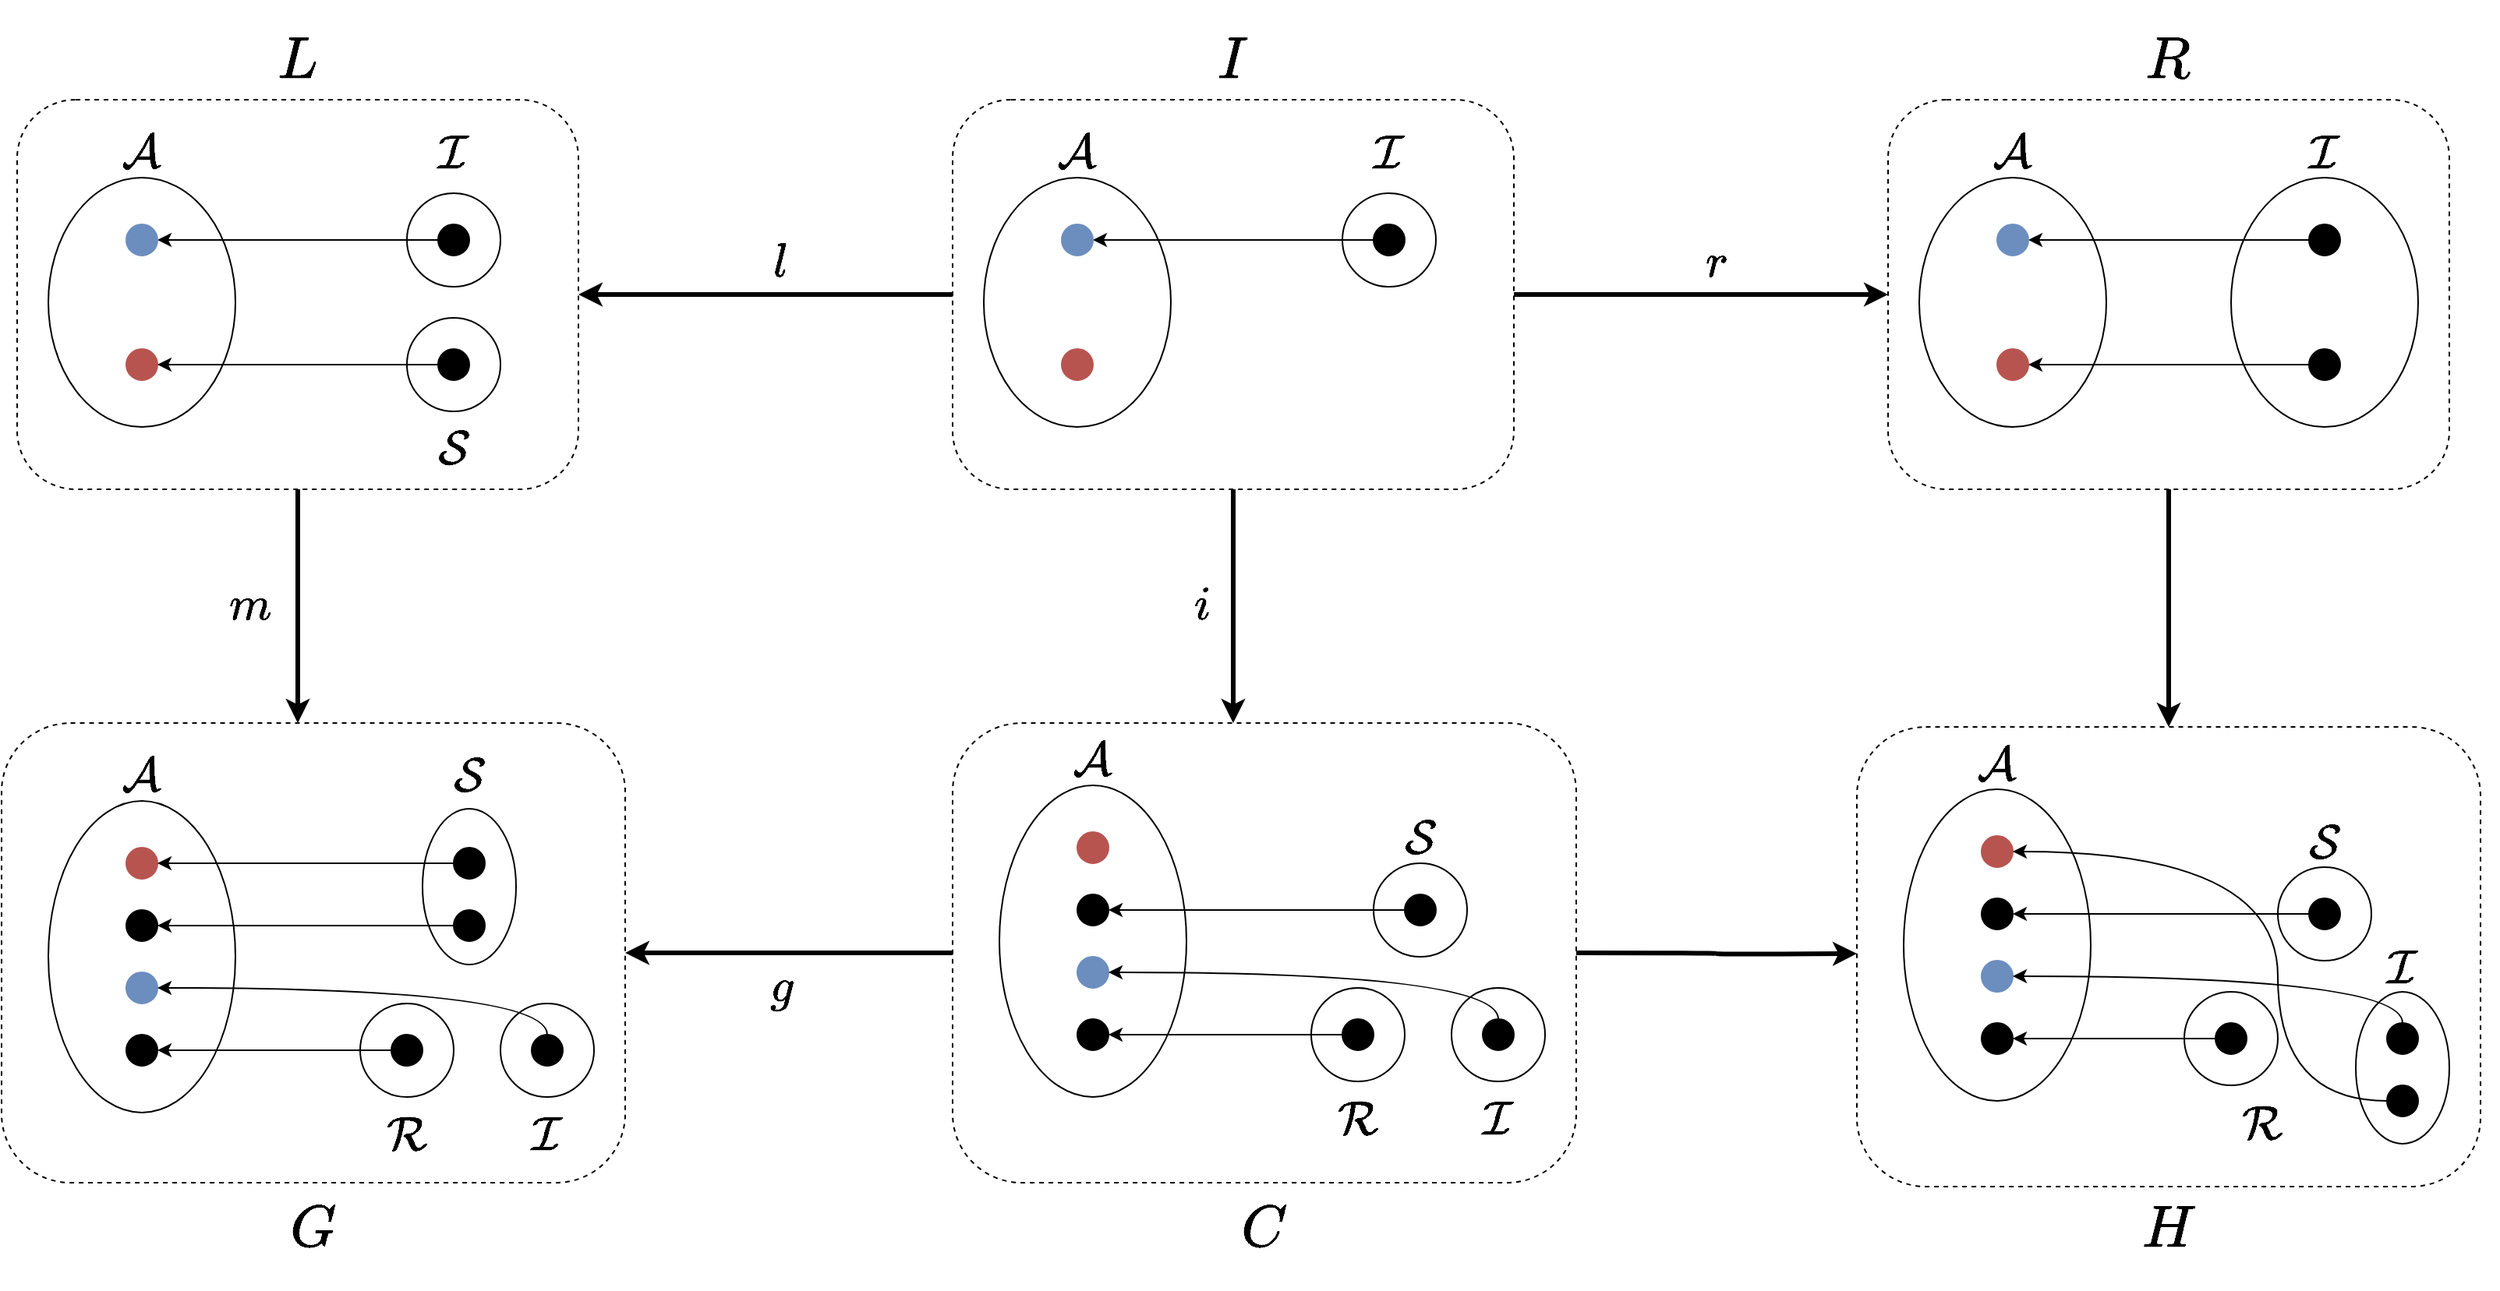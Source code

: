<mxfile version="18.0.6" type="device" pages="2"><diagram id="x8P32uRQcqvhZ9MGkItZ" name="SIR-infect"><mxGraphModel dx="1827" dy="1309" grid="1" gridSize="10" guides="1" tooltips="1" connect="1" arrows="1" fold="1" page="1" pageScale="1" pageWidth="1920" pageHeight="1200" math="1" shadow="0"><root><mxCell id="0"/><mxCell id="1" parent="0"/><mxCell id="6vvTYEn0hM-K25vWmD3--106" value="" style="rounded=1;whiteSpace=wrap;html=1;fontSize=26;fillColor=none;dashed=1;" parent="1" vertex="1"><mxGeometry x="1260" y="552.5" width="400" height="295" as="geometry"/></mxCell><mxCell id="6vvTYEn0hM-K25vWmD3--64" value="" style="rounded=1;whiteSpace=wrap;html=1;fontSize=26;fillColor=none;dashed=1;" parent="1" vertex="1"><mxGeometry x="70" y="550" width="400" height="295" as="geometry"/></mxCell><mxCell id="6vvTYEn0hM-K25vWmD3--100" style="edgeStyle=orthogonalEdgeStyle;rounded=0;orthogonalLoop=1;jettySize=auto;html=1;entryX=1;entryY=0.5;entryDx=0;entryDy=0;fontSize=26;strokeWidth=3;" parent="1" source="6vvTYEn0hM-K25vWmD3--78" target="6vvTYEn0hM-K25vWmD3--64" edge="1"><mxGeometry relative="1" as="geometry"/></mxCell><mxCell id="6vvTYEn0hM-K25vWmD3--128" style="edgeStyle=orthogonalEdgeStyle;curved=1;orthogonalLoop=1;jettySize=auto;html=1;fontSize=26;strokeWidth=3;" parent="1" source="6vvTYEn0hM-K25vWmD3--78" edge="1"><mxGeometry relative="1" as="geometry"><mxPoint x="1260" y="698" as="targetPoint"/></mxGeometry></mxCell><mxCell id="6vvTYEn0hM-K25vWmD3--78" value="" style="rounded=1;whiteSpace=wrap;html=1;fontSize=26;fillColor=none;dashed=1;" parent="1" vertex="1"><mxGeometry x="680" y="550" width="400" height="295" as="geometry"/></mxCell><mxCell id="6vvTYEn0hM-K25vWmD3--127" style="edgeStyle=orthogonalEdgeStyle;curved=1;orthogonalLoop=1;jettySize=auto;html=1;entryX=0.5;entryY=0;entryDx=0;entryDy=0;fontSize=26;strokeWidth=3;" parent="1" source="6vvTYEn0hM-K25vWmD3--48" target="6vvTYEn0hM-K25vWmD3--106" edge="1"><mxGeometry relative="1" as="geometry"/></mxCell><mxCell id="6vvTYEn0hM-K25vWmD3--48" value="" style="rounded=1;whiteSpace=wrap;html=1;fontSize=26;fillColor=none;dashed=1;" parent="1" vertex="1"><mxGeometry x="1280" y="150" width="360" height="250" as="geometry"/></mxCell><mxCell id="6vvTYEn0hM-K25vWmD3--102" style="edgeStyle=orthogonalEdgeStyle;rounded=0;orthogonalLoop=1;jettySize=auto;html=1;entryX=0.45;entryY=0;entryDx=0;entryDy=0;entryPerimeter=0;fontSize=26;strokeWidth=3;" parent="1" source="6vvTYEn0hM-K25vWmD3--35" target="6vvTYEn0hM-K25vWmD3--78" edge="1"><mxGeometry relative="1" as="geometry"/></mxCell><mxCell id="6vvTYEn0hM-K25vWmD3--104" style="edgeStyle=orthogonalEdgeStyle;rounded=0;orthogonalLoop=1;jettySize=auto;html=1;fontSize=26;strokeWidth=3;" parent="1" source="6vvTYEn0hM-K25vWmD3--35" target="6vvTYEn0hM-K25vWmD3--48" edge="1"><mxGeometry relative="1" as="geometry"/></mxCell><mxCell id="6vvTYEn0hM-K25vWmD3--35" value="" style="rounded=1;whiteSpace=wrap;html=1;fontSize=26;fillColor=none;dashed=1;" parent="1" vertex="1"><mxGeometry x="680" y="150" width="360" height="250" as="geometry"/></mxCell><mxCell id="6vvTYEn0hM-K25vWmD3--98" style="edgeStyle=orthogonalEdgeStyle;rounded=0;orthogonalLoop=1;jettySize=auto;html=1;entryX=0.475;entryY=0;entryDx=0;entryDy=0;entryPerimeter=0;fontSize=26;strokeWidth=3;" parent="1" source="6vvTYEn0hM-K25vWmD3--22" target="6vvTYEn0hM-K25vWmD3--64" edge="1"><mxGeometry relative="1" as="geometry"/></mxCell><mxCell id="6vvTYEn0hM-K25vWmD3--22" value="" style="rounded=1;whiteSpace=wrap;html=1;fontSize=26;fillColor=none;dashed=1;" parent="1" vertex="1"><mxGeometry x="80" y="150" width="360" height="250" as="geometry"/></mxCell><mxCell id="6vvTYEn0hM-K25vWmD3--60" value="" style="ellipse;whiteSpace=wrap;html=1;fontSize=26;fillColor=none;" parent="1" vertex="1"><mxGeometry x="340" y="605" width="60" height="100" as="geometry"/></mxCell><mxCell id="6vvTYEn0hM-K25vWmD3--56" value="" style="ellipse;whiteSpace=wrap;html=1;fontSize=26;fillColor=none;" parent="1" vertex="1"><mxGeometry x="300" y="730" width="60" height="60" as="geometry"/></mxCell><mxCell id="6vvTYEn0hM-K25vWmD3--3" value="" style="ellipse;whiteSpace=wrap;html=1;fontSize=26;fillColor=none;" parent="1" vertex="1"><mxGeometry x="100" y="200" width="120" height="160" as="geometry"/></mxCell><mxCell id="6vvTYEn0hM-K25vWmD3--19" style="edgeStyle=orthogonalEdgeStyle;orthogonalLoop=1;jettySize=auto;html=1;entryX=1;entryY=0.5;entryDx=0;entryDy=0;fontSize=26;rounded=0;" parent="1" source="6vvTYEn0hM-K25vWmD3--5" target="6vvTYEn0hM-K25vWmD3--15" edge="1"><mxGeometry relative="1" as="geometry"/></mxCell><mxCell id="6vvTYEn0hM-K25vWmD3--5" value="" style="ellipse;whiteSpace=wrap;html=1;aspect=fixed;fontSize=26;fillColor=#000000;" parent="1" vertex="1"><mxGeometry x="350" y="230" width="20" height="20" as="geometry"/></mxCell><mxCell id="6vvTYEn0hM-K25vWmD3--6" value="" style="ellipse;whiteSpace=wrap;html=1;aspect=fixed;fontSize=26;fillColor=#B85450;strokeColor=#b85450;" parent="1" vertex="1"><mxGeometry x="150" y="310" width="20" height="20" as="geometry"/></mxCell><mxCell id="6vvTYEn0hM-K25vWmD3--10" value="" style="ellipse;whiteSpace=wrap;html=1;fontSize=26;fillColor=none;" parent="1" vertex="1"><mxGeometry x="330" y="210" width="60" height="60" as="geometry"/></mxCell><mxCell id="6vvTYEn0hM-K25vWmD3--9" value="\( \mathcal{A} \)" style="text;html=1;strokeColor=none;fillColor=none;align=center;verticalAlign=middle;whiteSpace=wrap;rounded=0;fontSize=26;" parent="1" vertex="1"><mxGeometry x="130" y="170" width="60" height="30" as="geometry"/></mxCell><mxCell id="6vvTYEn0hM-K25vWmD3--21" style="edgeStyle=orthogonalEdgeStyle;orthogonalLoop=1;jettySize=auto;html=1;entryX=1;entryY=0.5;entryDx=0;entryDy=0;fontSize=26;rounded=0;" parent="1" source="6vvTYEn0hM-K25vWmD3--13" target="6vvTYEn0hM-K25vWmD3--6" edge="1"><mxGeometry relative="1" as="geometry"/></mxCell><mxCell id="6vvTYEn0hM-K25vWmD3--13" value="" style="ellipse;whiteSpace=wrap;html=1;aspect=fixed;fontSize=26;fillColor=#000000;" parent="1" vertex="1"><mxGeometry x="350" y="310" width="20" height="20" as="geometry"/></mxCell><mxCell id="6vvTYEn0hM-K25vWmD3--14" value="" style="ellipse;whiteSpace=wrap;html=1;fontSize=26;fillColor=none;" parent="1" vertex="1"><mxGeometry x="330" y="290" width="60" height="60" as="geometry"/></mxCell><mxCell id="6vvTYEn0hM-K25vWmD3--15" value="" style="ellipse;whiteSpace=wrap;html=1;aspect=fixed;fontSize=26;fillColor=#6C8EBF;strokeColor=#6c8ebf;" parent="1" vertex="1"><mxGeometry x="150" y="230" width="20" height="20" as="geometry"/></mxCell><mxCell id="6vvTYEn0hM-K25vWmD3--16" value="\( \mathcal{S} \)" style="text;html=1;strokeColor=none;fillColor=none;align=center;verticalAlign=middle;whiteSpace=wrap;rounded=0;fontSize=26;" parent="1" vertex="1"><mxGeometry x="330" y="360" width="60" height="30" as="geometry"/></mxCell><mxCell id="6vvTYEn0hM-K25vWmD3--17" value="\( \mathcal{I} \)" style="text;html=1;strokeColor=none;fillColor=none;align=center;verticalAlign=middle;whiteSpace=wrap;rounded=0;fontSize=26;" parent="1" vertex="1"><mxGeometry x="330" y="170" width="60" height="30" as="geometry"/></mxCell><mxCell id="6vvTYEn0hM-K25vWmD3--23" value="" style="ellipse;whiteSpace=wrap;html=1;fontSize=26;fillColor=none;" parent="1" vertex="1"><mxGeometry x="700" y="200" width="120" height="160" as="geometry"/></mxCell><mxCell id="6vvTYEn0hM-K25vWmD3--24" style="edgeStyle=orthogonalEdgeStyle;orthogonalLoop=1;jettySize=auto;html=1;entryX=1;entryY=0.5;entryDx=0;entryDy=0;fontSize=26;rounded=0;" parent="1" source="6vvTYEn0hM-K25vWmD3--25" target="6vvTYEn0hM-K25vWmD3--32" edge="1"><mxGeometry relative="1" as="geometry"/></mxCell><mxCell id="6vvTYEn0hM-K25vWmD3--25" value="" style="ellipse;whiteSpace=wrap;html=1;aspect=fixed;fontSize=26;fillColor=#000000;" parent="1" vertex="1"><mxGeometry x="950" y="230" width="20" height="20" as="geometry"/></mxCell><mxCell id="6vvTYEn0hM-K25vWmD3--26" value="" style="ellipse;whiteSpace=wrap;html=1;aspect=fixed;fontSize=26;fillColor=#B85450;strokeColor=#b85450;" parent="1" vertex="1"><mxGeometry x="750" y="310" width="20" height="20" as="geometry"/></mxCell><mxCell id="6vvTYEn0hM-K25vWmD3--27" value="" style="ellipse;whiteSpace=wrap;html=1;fontSize=26;fillColor=none;" parent="1" vertex="1"><mxGeometry x="930" y="210" width="60" height="60" as="geometry"/></mxCell><mxCell id="6vvTYEn0hM-K25vWmD3--28" value="\( \mathcal{A} \)" style="text;html=1;strokeColor=none;fillColor=none;align=center;verticalAlign=middle;whiteSpace=wrap;rounded=0;fontSize=26;" parent="1" vertex="1"><mxGeometry x="730" y="170" width="60" height="30" as="geometry"/></mxCell><mxCell id="6vvTYEn0hM-K25vWmD3--32" value="" style="ellipse;whiteSpace=wrap;html=1;aspect=fixed;fontSize=26;fillColor=#6C8EBF;strokeColor=#6c8ebf;" parent="1" vertex="1"><mxGeometry x="750" y="230" width="20" height="20" as="geometry"/></mxCell><mxCell id="6vvTYEn0hM-K25vWmD3--34" value="\( \mathcal{I} \)" style="text;html=1;strokeColor=none;fillColor=none;align=center;verticalAlign=middle;whiteSpace=wrap;rounded=0;fontSize=26;" parent="1" vertex="1"><mxGeometry x="930" y="170" width="60" height="30" as="geometry"/></mxCell><mxCell id="6vvTYEn0hM-K25vWmD3--36" value="" style="ellipse;whiteSpace=wrap;html=1;fontSize=26;fillColor=none;" parent="1" vertex="1"><mxGeometry x="1300" y="200" width="120" height="160" as="geometry"/></mxCell><mxCell id="6vvTYEn0hM-K25vWmD3--37" style="edgeStyle=orthogonalEdgeStyle;orthogonalLoop=1;jettySize=auto;html=1;entryX=1;entryY=0.5;entryDx=0;entryDy=0;fontSize=26;rounded=0;" parent="1" source="6vvTYEn0hM-K25vWmD3--38" target="6vvTYEn0hM-K25vWmD3--45" edge="1"><mxGeometry relative="1" as="geometry"/></mxCell><mxCell id="6vvTYEn0hM-K25vWmD3--38" value="" style="ellipse;whiteSpace=wrap;html=1;aspect=fixed;fontSize=26;fillColor=#000000;" parent="1" vertex="1"><mxGeometry x="1550" y="230" width="20" height="20" as="geometry"/></mxCell><mxCell id="6vvTYEn0hM-K25vWmD3--39" value="" style="ellipse;whiteSpace=wrap;html=1;aspect=fixed;fontSize=26;fillColor=#B85450;strokeColor=#b85450;" parent="1" vertex="1"><mxGeometry x="1350" y="310" width="20" height="20" as="geometry"/></mxCell><mxCell id="6vvTYEn0hM-K25vWmD3--41" value="\( \mathcal{A} \)" style="text;html=1;strokeColor=none;fillColor=none;align=center;verticalAlign=middle;whiteSpace=wrap;rounded=0;fontSize=26;" parent="1" vertex="1"><mxGeometry x="1330" y="170" width="60" height="30" as="geometry"/></mxCell><mxCell id="6vvTYEn0hM-K25vWmD3--42" style="edgeStyle=orthogonalEdgeStyle;orthogonalLoop=1;jettySize=auto;html=1;entryX=1;entryY=0.5;entryDx=0;entryDy=0;fontSize=26;rounded=0;" parent="1" source="6vvTYEn0hM-K25vWmD3--43" target="6vvTYEn0hM-K25vWmD3--39" edge="1"><mxGeometry relative="1" as="geometry"/></mxCell><mxCell id="6vvTYEn0hM-K25vWmD3--43" value="" style="ellipse;whiteSpace=wrap;html=1;aspect=fixed;fontSize=26;fillColor=#000000;" parent="1" vertex="1"><mxGeometry x="1550" y="310" width="20" height="20" as="geometry"/></mxCell><mxCell id="6vvTYEn0hM-K25vWmD3--45" value="" style="ellipse;whiteSpace=wrap;html=1;aspect=fixed;fontSize=26;fillColor=#6C8EBF;strokeColor=#6c8ebf;" parent="1" vertex="1"><mxGeometry x="1350" y="230" width="20" height="20" as="geometry"/></mxCell><mxCell id="6vvTYEn0hM-K25vWmD3--47" value="\( \mathcal{I} \)" style="text;html=1;strokeColor=none;fillColor=none;align=center;verticalAlign=middle;whiteSpace=wrap;rounded=0;fontSize=26;" parent="1" vertex="1"><mxGeometry x="1530" y="170" width="60" height="30" as="geometry"/></mxCell><mxCell id="6vvTYEn0hM-K25vWmD3--49" value="" style="ellipse;whiteSpace=wrap;html=1;fontSize=26;fillColor=none;" parent="1" vertex="1"><mxGeometry x="1500" y="200" width="120" height="160" as="geometry"/></mxCell><mxCell id="6vvTYEn0hM-K25vWmD3--50" value="" style="endArrow=classic;html=1;fontSize=26;curved=1;exitX=0;exitY=0.5;exitDx=0;exitDy=0;entryX=1;entryY=0.5;entryDx=0;entryDy=0;strokeWidth=3;" parent="1" source="6vvTYEn0hM-K25vWmD3--35" target="6vvTYEn0hM-K25vWmD3--22" edge="1"><mxGeometry width="50" height="50" relative="1" as="geometry"><mxPoint x="570" y="300" as="sourcePoint"/><mxPoint x="620" y="250" as="targetPoint"/></mxGeometry></mxCell><mxCell id="6vvTYEn0hM-K25vWmD3--51" value="\( \mathcal{l} \)" style="text;html=1;strokeColor=none;fillColor=none;align=center;verticalAlign=middle;whiteSpace=wrap;rounded=0;fontSize=26;" parent="1" vertex="1"><mxGeometry x="540" y="240" width="60" height="30" as="geometry"/></mxCell><mxCell id="6vvTYEn0hM-K25vWmD3--52" value="" style="ellipse;whiteSpace=wrap;html=1;fontSize=26;fillColor=none;" parent="1" vertex="1"><mxGeometry x="100" y="600" width="120" height="200" as="geometry"/></mxCell><mxCell id="6vvTYEn0hM-K25vWmD3--72" style="edgeStyle=orthogonalEdgeStyle;orthogonalLoop=1;jettySize=auto;html=1;entryX=1;entryY=0.5;entryDx=0;entryDy=0;fontSize=26;strokeWidth=1;rounded=0;" parent="1" source="6vvTYEn0hM-K25vWmD3--54" target="6vvTYEn0hM-K25vWmD3--55" edge="1"><mxGeometry relative="1" as="geometry"/></mxCell><mxCell id="6vvTYEn0hM-K25vWmD3--54" value="" style="ellipse;whiteSpace=wrap;html=1;aspect=fixed;fontSize=26;fillColor=#000000;" parent="1" vertex="1"><mxGeometry x="320" y="750" width="20" height="20" as="geometry"/></mxCell><mxCell id="6vvTYEn0hM-K25vWmD3--55" value="" style="ellipse;whiteSpace=wrap;html=1;aspect=fixed;fontSize=26;fillColor=#000000;" parent="1" vertex="1"><mxGeometry x="150" y="750" width="20" height="20" as="geometry"/></mxCell><mxCell id="6vvTYEn0hM-K25vWmD3--57" value="\( \mathcal{A} \)" style="text;html=1;strokeColor=none;fillColor=none;align=center;verticalAlign=middle;whiteSpace=wrap;rounded=0;fontSize=26;" parent="1" vertex="1"><mxGeometry x="130" y="570" width="60" height="30" as="geometry"/></mxCell><mxCell id="6vvTYEn0hM-K25vWmD3--75" style="edgeStyle=orthogonalEdgeStyle;rounded=0;orthogonalLoop=1;jettySize=auto;html=1;entryX=1;entryY=0.5;entryDx=0;entryDy=0;fontSize=26;strokeWidth=1;" parent="1" source="6vvTYEn0hM-K25vWmD3--59" target="6vvTYEn0hM-K25vWmD3--67" edge="1"><mxGeometry relative="1" as="geometry"/></mxCell><mxCell id="6vvTYEn0hM-K25vWmD3--59" value="" style="ellipse;whiteSpace=wrap;html=1;aspect=fixed;fontSize=26;fillColor=#000000;" parent="1" vertex="1"><mxGeometry x="360" y="670" width="20" height="20" as="geometry"/></mxCell><mxCell id="6vvTYEn0hM-K25vWmD3--61" value="" style="ellipse;whiteSpace=wrap;html=1;aspect=fixed;fontSize=26;fillColor=#6C8EBF;strokeColor=#6c8ebf;" parent="1" vertex="1"><mxGeometry x="150" y="710" width="20" height="20" as="geometry"/></mxCell><mxCell id="6vvTYEn0hM-K25vWmD3--62" value="\( \mathcal{S} \)" style="text;html=1;strokeColor=none;fillColor=none;align=center;verticalAlign=middle;whiteSpace=wrap;rounded=0;fontSize=26;" parent="1" vertex="1"><mxGeometry x="340" y="570" width="60" height="30" as="geometry"/></mxCell><mxCell id="6vvTYEn0hM-K25vWmD3--63" value="\( \mathcal{I} \)" style="text;html=1;strokeColor=none;fillColor=none;align=center;verticalAlign=middle;whiteSpace=wrap;rounded=0;fontSize=26;" parent="1" vertex="1"><mxGeometry x="390" y="800" width="60" height="30" as="geometry"/></mxCell><mxCell id="6vvTYEn0hM-K25vWmD3--65" value="" style="ellipse;whiteSpace=wrap;html=1;fontSize=26;fillColor=none;" parent="1" vertex="1"><mxGeometry x="390" y="730" width="60" height="60" as="geometry"/></mxCell><mxCell id="6vvTYEn0hM-K25vWmD3--70" style="edgeStyle=orthogonalEdgeStyle;curved=1;orthogonalLoop=1;jettySize=auto;html=1;entryX=1;entryY=0.5;entryDx=0;entryDy=0;fontSize=26;strokeWidth=1;" parent="1" source="6vvTYEn0hM-K25vWmD3--66" target="6vvTYEn0hM-K25vWmD3--61" edge="1"><mxGeometry relative="1" as="geometry"><Array as="points"><mxPoint x="420" y="720"/></Array></mxGeometry></mxCell><mxCell id="6vvTYEn0hM-K25vWmD3--66" value="" style="ellipse;whiteSpace=wrap;html=1;aspect=fixed;fontSize=26;fillColor=#000000;" parent="1" vertex="1"><mxGeometry x="410" y="750" width="20" height="20" as="geometry"/></mxCell><mxCell id="6vvTYEn0hM-K25vWmD3--67" value="" style="ellipse;whiteSpace=wrap;html=1;aspect=fixed;fontSize=26;fillColor=#000000;" parent="1" vertex="1"><mxGeometry x="150" y="670" width="20" height="20" as="geometry"/></mxCell><mxCell id="6vvTYEn0hM-K25vWmD3--68" value="" style="ellipse;whiteSpace=wrap;html=1;aspect=fixed;fontSize=26;fillColor=#B85450;strokeColor=#b85450;" parent="1" vertex="1"><mxGeometry x="150" y="630" width="20" height="20" as="geometry"/></mxCell><mxCell id="6vvTYEn0hM-K25vWmD3--74" style="edgeStyle=orthogonalEdgeStyle;rounded=0;orthogonalLoop=1;jettySize=auto;html=1;entryX=1;entryY=0.5;entryDx=0;entryDy=0;fontSize=26;strokeWidth=1;" parent="1" source="6vvTYEn0hM-K25vWmD3--69" target="6vvTYEn0hM-K25vWmD3--68" edge="1"><mxGeometry relative="1" as="geometry"/></mxCell><mxCell id="6vvTYEn0hM-K25vWmD3--69" value="" style="ellipse;whiteSpace=wrap;html=1;aspect=fixed;fontSize=26;fillColor=#000000;" parent="1" vertex="1"><mxGeometry x="360" y="630" width="20" height="20" as="geometry"/></mxCell><mxCell id="6vvTYEn0hM-K25vWmD3--71" value="\( \mathcal{R} \)" style="text;html=1;strokeColor=none;fillColor=none;align=center;verticalAlign=middle;whiteSpace=wrap;rounded=0;fontSize=26;" parent="1" vertex="1"><mxGeometry x="300" y="800" width="60" height="30" as="geometry"/></mxCell><mxCell id="6vvTYEn0hM-K25vWmD3--77" value="" style="ellipse;whiteSpace=wrap;html=1;fontSize=26;fillColor=none;" parent="1" vertex="1"><mxGeometry x="910" y="720" width="60" height="60" as="geometry"/></mxCell><mxCell id="6vvTYEn0hM-K25vWmD3--79" value="" style="ellipse;whiteSpace=wrap;html=1;fontSize=26;fillColor=none;" parent="1" vertex="1"><mxGeometry x="710" y="590" width="120" height="200" as="geometry"/></mxCell><mxCell id="6vvTYEn0hM-K25vWmD3--80" style="edgeStyle=orthogonalEdgeStyle;orthogonalLoop=1;jettySize=auto;html=1;entryX=1;entryY=0.5;entryDx=0;entryDy=0;fontSize=26;strokeWidth=1;rounded=0;" parent="1" source="6vvTYEn0hM-K25vWmD3--81" target="6vvTYEn0hM-K25vWmD3--82" edge="1"><mxGeometry relative="1" as="geometry"/></mxCell><mxCell id="6vvTYEn0hM-K25vWmD3--81" value="" style="ellipse;whiteSpace=wrap;html=1;aspect=fixed;fontSize=26;fillColor=#000000;" parent="1" vertex="1"><mxGeometry x="930" y="740" width="20" height="20" as="geometry"/></mxCell><mxCell id="6vvTYEn0hM-K25vWmD3--82" value="" style="ellipse;whiteSpace=wrap;html=1;aspect=fixed;fontSize=26;fillColor=#000000;" parent="1" vertex="1"><mxGeometry x="760" y="740" width="20" height="20" as="geometry"/></mxCell><mxCell id="6vvTYEn0hM-K25vWmD3--83" value="\( \mathcal{A} \)" style="text;html=1;strokeColor=none;fillColor=none;align=center;verticalAlign=middle;whiteSpace=wrap;rounded=0;fontSize=26;" parent="1" vertex="1"><mxGeometry x="740" y="560" width="60" height="30" as="geometry"/></mxCell><mxCell id="6vvTYEn0hM-K25vWmD3--84" style="edgeStyle=orthogonalEdgeStyle;rounded=0;orthogonalLoop=1;jettySize=auto;html=1;entryX=1;entryY=0.5;entryDx=0;entryDy=0;fontSize=26;strokeWidth=1;" parent="1" source="6vvTYEn0hM-K25vWmD3--85" target="6vvTYEn0hM-K25vWmD3--92" edge="1"><mxGeometry relative="1" as="geometry"/></mxCell><mxCell id="6vvTYEn0hM-K25vWmD3--85" value="" style="ellipse;whiteSpace=wrap;html=1;aspect=fixed;fontSize=26;fillColor=#000000;" parent="1" vertex="1"><mxGeometry x="970" y="660" width="20" height="20" as="geometry"/></mxCell><mxCell id="6vvTYEn0hM-K25vWmD3--86" value="" style="ellipse;whiteSpace=wrap;html=1;aspect=fixed;fontSize=26;fillColor=#6C8EBF;strokeColor=#6c8ebf;" parent="1" vertex="1"><mxGeometry x="760" y="700" width="20" height="20" as="geometry"/></mxCell><mxCell id="6vvTYEn0hM-K25vWmD3--87" value="\( \mathcal{S} \)" style="text;html=1;strokeColor=none;fillColor=none;align=center;verticalAlign=middle;whiteSpace=wrap;rounded=0;fontSize=26;" parent="1" vertex="1"><mxGeometry x="950" y="610" width="60" height="30" as="geometry"/></mxCell><mxCell id="6vvTYEn0hM-K25vWmD3--88" value="\( \mathcal{I} \)" style="text;html=1;strokeColor=none;fillColor=none;align=center;verticalAlign=middle;whiteSpace=wrap;rounded=0;fontSize=26;" parent="1" vertex="1"><mxGeometry x="1000" y="790" width="60" height="30" as="geometry"/></mxCell><mxCell id="6vvTYEn0hM-K25vWmD3--89" value="" style="ellipse;whiteSpace=wrap;html=1;fontSize=26;fillColor=none;" parent="1" vertex="1"><mxGeometry x="1000" y="720" width="60" height="60" as="geometry"/></mxCell><mxCell id="6vvTYEn0hM-K25vWmD3--90" style="edgeStyle=orthogonalEdgeStyle;curved=1;orthogonalLoop=1;jettySize=auto;html=1;entryX=1;entryY=0.5;entryDx=0;entryDy=0;fontSize=26;strokeWidth=1;" parent="1" source="6vvTYEn0hM-K25vWmD3--91" target="6vvTYEn0hM-K25vWmD3--86" edge="1"><mxGeometry relative="1" as="geometry"><Array as="points"><mxPoint x="1030" y="710"/></Array></mxGeometry></mxCell><mxCell id="6vvTYEn0hM-K25vWmD3--91" value="" style="ellipse;whiteSpace=wrap;html=1;aspect=fixed;fontSize=26;fillColor=#000000;" parent="1" vertex="1"><mxGeometry x="1020" y="740" width="20" height="20" as="geometry"/></mxCell><mxCell id="6vvTYEn0hM-K25vWmD3--92" value="" style="ellipse;whiteSpace=wrap;html=1;aspect=fixed;fontSize=26;fillColor=#000000;" parent="1" vertex="1"><mxGeometry x="760" y="660" width="20" height="20" as="geometry"/></mxCell><mxCell id="6vvTYEn0hM-K25vWmD3--93" value="" style="ellipse;whiteSpace=wrap;html=1;aspect=fixed;fontSize=26;fillColor=#B85450;strokeColor=#b85450;" parent="1" vertex="1"><mxGeometry x="760" y="620" width="20" height="20" as="geometry"/></mxCell><mxCell id="6vvTYEn0hM-K25vWmD3--96" value="\( \mathcal{R} \)" style="text;html=1;strokeColor=none;fillColor=none;align=center;verticalAlign=middle;whiteSpace=wrap;rounded=0;fontSize=26;" parent="1" vertex="1"><mxGeometry x="910" y="790" width="60" height="30" as="geometry"/></mxCell><mxCell id="6vvTYEn0hM-K25vWmD3--97" value="" style="ellipse;whiteSpace=wrap;html=1;fontSize=26;fillColor=none;" parent="1" vertex="1"><mxGeometry x="950" y="640" width="60" height="60" as="geometry"/></mxCell><mxCell id="6vvTYEn0hM-K25vWmD3--99" value="\( \mathcal{m} \)" style="text;html=1;strokeColor=none;fillColor=none;align=center;verticalAlign=middle;whiteSpace=wrap;rounded=0;fontSize=26;" parent="1" vertex="1"><mxGeometry x="200" y="460" width="60" height="30" as="geometry"/></mxCell><mxCell id="6vvTYEn0hM-K25vWmD3--101" value="\( \mathcal{g} \)" style="text;html=1;strokeColor=none;fillColor=none;align=center;verticalAlign=middle;whiteSpace=wrap;rounded=0;fontSize=26;" parent="1" vertex="1"><mxGeometry x="540" y="705" width="60" height="30" as="geometry"/></mxCell><mxCell id="6vvTYEn0hM-K25vWmD3--103" value="\( \mathcal{i} \)" style="text;html=1;strokeColor=none;fillColor=none;align=center;verticalAlign=middle;whiteSpace=wrap;rounded=0;fontSize=26;" parent="1" vertex="1"><mxGeometry x="810" y="460" width="60" height="30" as="geometry"/></mxCell><mxCell id="6vvTYEn0hM-K25vWmD3--105" value="\( \mathcal{r} \)" style="text;html=1;strokeColor=none;fillColor=none;align=center;verticalAlign=middle;whiteSpace=wrap;rounded=0;fontSize=26;" parent="1" vertex="1"><mxGeometry x="1140" y="240" width="60" height="30" as="geometry"/></mxCell><mxCell id="6vvTYEn0hM-K25vWmD3--107" value="" style="ellipse;whiteSpace=wrap;html=1;fontSize=26;fillColor=none;" parent="1" vertex="1"><mxGeometry x="1470" y="722.5" width="60" height="60" as="geometry"/></mxCell><mxCell id="6vvTYEn0hM-K25vWmD3--108" value="" style="ellipse;whiteSpace=wrap;html=1;fontSize=26;fillColor=none;" parent="1" vertex="1"><mxGeometry x="1290" y="592.5" width="120" height="200" as="geometry"/></mxCell><mxCell id="6vvTYEn0hM-K25vWmD3--109" style="edgeStyle=orthogonalEdgeStyle;orthogonalLoop=1;jettySize=auto;html=1;entryX=1;entryY=0.5;entryDx=0;entryDy=0;fontSize=26;strokeWidth=1;rounded=0;" parent="1" source="6vvTYEn0hM-K25vWmD3--110" target="6vvTYEn0hM-K25vWmD3--111" edge="1"><mxGeometry relative="1" as="geometry"/></mxCell><mxCell id="6vvTYEn0hM-K25vWmD3--110" value="" style="ellipse;whiteSpace=wrap;html=1;aspect=fixed;fontSize=26;fillColor=#000000;" parent="1" vertex="1"><mxGeometry x="1490" y="742.5" width="20" height="20" as="geometry"/></mxCell><mxCell id="6vvTYEn0hM-K25vWmD3--111" value="" style="ellipse;whiteSpace=wrap;html=1;aspect=fixed;fontSize=26;fillColor=#000000;" parent="1" vertex="1"><mxGeometry x="1340" y="742.5" width="20" height="20" as="geometry"/></mxCell><mxCell id="6vvTYEn0hM-K25vWmD3--112" value="\( \mathcal{A} \)" style="text;html=1;strokeColor=none;fillColor=none;align=center;verticalAlign=middle;whiteSpace=wrap;rounded=0;fontSize=26;" parent="1" vertex="1"><mxGeometry x="1320" y="562.5" width="60" height="30" as="geometry"/></mxCell><mxCell id="6vvTYEn0hM-K25vWmD3--113" style="edgeStyle=orthogonalEdgeStyle;rounded=0;orthogonalLoop=1;jettySize=auto;html=1;entryX=1;entryY=0.5;entryDx=0;entryDy=0;fontSize=26;strokeWidth=1;" parent="1" source="6vvTYEn0hM-K25vWmD3--114" target="6vvTYEn0hM-K25vWmD3--121" edge="1"><mxGeometry relative="1" as="geometry"/></mxCell><mxCell id="6vvTYEn0hM-K25vWmD3--114" value="" style="ellipse;whiteSpace=wrap;html=1;aspect=fixed;fontSize=26;fillColor=#000000;" parent="1" vertex="1"><mxGeometry x="1550" y="662.5" width="20" height="20" as="geometry"/></mxCell><mxCell id="6vvTYEn0hM-K25vWmD3--115" value="" style="ellipse;whiteSpace=wrap;html=1;aspect=fixed;fontSize=26;fillColor=#6C8EBF;strokeColor=#6c8ebf;" parent="1" vertex="1"><mxGeometry x="1340" y="702.5" width="20" height="20" as="geometry"/></mxCell><mxCell id="6vvTYEn0hM-K25vWmD3--116" value="\( \mathcal{S} \)" style="text;html=1;strokeColor=none;fillColor=none;align=center;verticalAlign=middle;whiteSpace=wrap;rounded=0;fontSize=26;" parent="1" vertex="1"><mxGeometry x="1530" y="612.5" width="60" height="30" as="geometry"/></mxCell><mxCell id="6vvTYEn0hM-K25vWmD3--117" value="\( \mathcal{I} \)" style="text;html=1;strokeColor=none;fillColor=none;align=center;verticalAlign=middle;whiteSpace=wrap;rounded=0;fontSize=26;" parent="1" vertex="1"><mxGeometry x="1580" y="692.5" width="60" height="30" as="geometry"/></mxCell><mxCell id="6vvTYEn0hM-K25vWmD3--118" value="" style="ellipse;whiteSpace=wrap;html=1;fontSize=26;fillColor=none;" parent="1" vertex="1"><mxGeometry x="1580" y="722.5" width="60" height="97.5" as="geometry"/></mxCell><mxCell id="6vvTYEn0hM-K25vWmD3--119" style="edgeStyle=orthogonalEdgeStyle;curved=1;orthogonalLoop=1;jettySize=auto;html=1;entryX=1;entryY=0.5;entryDx=0;entryDy=0;fontSize=26;strokeWidth=1;" parent="1" source="6vvTYEn0hM-K25vWmD3--120" target="6vvTYEn0hM-K25vWmD3--115" edge="1"><mxGeometry relative="1" as="geometry"><Array as="points"><mxPoint x="1610" y="712.5"/></Array></mxGeometry></mxCell><mxCell id="6vvTYEn0hM-K25vWmD3--120" value="" style="ellipse;whiteSpace=wrap;html=1;aspect=fixed;fontSize=26;fillColor=#000000;" parent="1" vertex="1"><mxGeometry x="1600" y="742.5" width="20" height="20" as="geometry"/></mxCell><mxCell id="6vvTYEn0hM-K25vWmD3--121" value="" style="ellipse;whiteSpace=wrap;html=1;aspect=fixed;fontSize=26;fillColor=#000000;" parent="1" vertex="1"><mxGeometry x="1340" y="662.5" width="20" height="20" as="geometry"/></mxCell><mxCell id="6vvTYEn0hM-K25vWmD3--122" value="" style="ellipse;whiteSpace=wrap;html=1;aspect=fixed;fontSize=26;fillColor=#B85450;strokeColor=#b85450;" parent="1" vertex="1"><mxGeometry x="1340" y="622.5" width="20" height="20" as="geometry"/></mxCell><mxCell id="6vvTYEn0hM-K25vWmD3--123" value="\( \mathcal{R} \)" style="text;html=1;strokeColor=none;fillColor=none;align=center;verticalAlign=middle;whiteSpace=wrap;rounded=0;fontSize=26;" parent="1" vertex="1"><mxGeometry x="1490" y="792.5" width="60" height="30" as="geometry"/></mxCell><mxCell id="6vvTYEn0hM-K25vWmD3--124" value="" style="ellipse;whiteSpace=wrap;html=1;fontSize=26;fillColor=none;" parent="1" vertex="1"><mxGeometry x="1530" y="642.5" width="60" height="60" as="geometry"/></mxCell><mxCell id="6vvTYEn0hM-K25vWmD3--126" style="edgeStyle=orthogonalEdgeStyle;orthogonalLoop=1;jettySize=auto;html=1;entryX=1;entryY=0.5;entryDx=0;entryDy=0;fontSize=26;strokeWidth=1;curved=1;" parent="1" source="6vvTYEn0hM-K25vWmD3--125" target="6vvTYEn0hM-K25vWmD3--122" edge="1"><mxGeometry relative="1" as="geometry"><Array as="points"><mxPoint x="1530" y="792"/><mxPoint x="1530" y="632"/></Array></mxGeometry></mxCell><mxCell id="6vvTYEn0hM-K25vWmD3--125" value="" style="ellipse;whiteSpace=wrap;html=1;aspect=fixed;fontSize=26;fillColor=#000000;" parent="1" vertex="1"><mxGeometry x="1600" y="782.5" width="20" height="20" as="geometry"/></mxCell><mxCell id="6vvTYEn0hM-K25vWmD3--129" value="\( L \)" style="text;html=1;strokeColor=none;fillColor=none;align=center;verticalAlign=middle;whiteSpace=wrap;rounded=0;fontSize=32;" parent="1" vertex="1"><mxGeometry x="230" y="110" width="60" height="30" as="geometry"/></mxCell><mxCell id="6vvTYEn0hM-K25vWmD3--130" value="\( I \)" style="text;html=1;strokeColor=none;fillColor=none;align=center;verticalAlign=middle;whiteSpace=wrap;rounded=0;fontSize=32;" parent="1" vertex="1"><mxGeometry x="830" y="110" width="60" height="30" as="geometry"/></mxCell><mxCell id="6vvTYEn0hM-K25vWmD3--131" value="\( R \)" style="text;html=1;strokeColor=none;fillColor=none;align=center;verticalAlign=middle;whiteSpace=wrap;rounded=0;fontSize=32;" parent="1" vertex="1"><mxGeometry x="1430" y="110" width="60" height="30" as="geometry"/></mxCell><mxCell id="6vvTYEn0hM-K25vWmD3--132" value="\( G \)" style="text;html=1;strokeColor=none;fillColor=none;align=center;verticalAlign=middle;whiteSpace=wrap;rounded=0;fontSize=32;" parent="1" vertex="1"><mxGeometry x="240" y="860" width="60" height="30" as="geometry"/></mxCell><mxCell id="6vvTYEn0hM-K25vWmD3--133" value="\( C \)" style="text;html=1;strokeColor=none;fillColor=none;align=center;verticalAlign=middle;whiteSpace=wrap;rounded=0;fontSize=32;" parent="1" vertex="1"><mxGeometry x="850" y="860" width="60" height="30" as="geometry"/></mxCell><mxCell id="6vvTYEn0hM-K25vWmD3--134" value="\( H \)" style="text;html=1;strokeColor=none;fillColor=none;align=center;verticalAlign=middle;whiteSpace=wrap;rounded=0;fontSize=32;" parent="1" vertex="1"><mxGeometry x="1430" y="860" width="60" height="30" as="geometry"/></mxCell></root></mxGraphModel></diagram><diagram name="SIR-Age-infect" id="oTRHjVSXnQCN_FxuzQpd"><mxGraphModel dx="1345" dy="1021" grid="1" gridSize="10" guides="1" tooltips="1" connect="1" arrows="1" fold="1" page="1" pageScale="1" pageWidth="1920" pageHeight="1200" math="1" shadow="0"><root><mxCell id="b23geS4LAG8TsOidoU8q-0"/><mxCell id="b23geS4LAG8TsOidoU8q-1" parent="b23geS4LAG8TsOidoU8q-0"/><mxCell id="b23geS4LAG8TsOidoU8q-2" value="" style="rounded=1;whiteSpace=wrap;html=1;fontSize=26;fillColor=none;dashed=1;" vertex="1" parent="b23geS4LAG8TsOidoU8q-1"><mxGeometry x="1260" y="552.5" width="400" height="295" as="geometry"/></mxCell><mxCell id="b23geS4LAG8TsOidoU8q-3" value="" style="rounded=1;whiteSpace=wrap;html=1;fontSize=26;fillColor=none;dashed=1;" vertex="1" parent="b23geS4LAG8TsOidoU8q-1"><mxGeometry x="70" y="550" width="400" height="295" as="geometry"/></mxCell><mxCell id="b23geS4LAG8TsOidoU8q-4" style="edgeStyle=orthogonalEdgeStyle;rounded=0;orthogonalLoop=1;jettySize=auto;html=1;entryX=1;entryY=0.5;entryDx=0;entryDy=0;fontSize=26;strokeWidth=3;" edge="1" parent="b23geS4LAG8TsOidoU8q-1" source="b23geS4LAG8TsOidoU8q-6" target="b23geS4LAG8TsOidoU8q-3"><mxGeometry relative="1" as="geometry"/></mxCell><mxCell id="b23geS4LAG8TsOidoU8q-5" style="edgeStyle=orthogonalEdgeStyle;curved=1;orthogonalLoop=1;jettySize=auto;html=1;fontSize=26;strokeWidth=3;" edge="1" parent="b23geS4LAG8TsOidoU8q-1" source="b23geS4LAG8TsOidoU8q-6"><mxGeometry relative="1" as="geometry"><mxPoint x="1260" y="698" as="targetPoint"/></mxGeometry></mxCell><mxCell id="b23geS4LAG8TsOidoU8q-6" value="" style="rounded=1;whiteSpace=wrap;html=1;fontSize=26;fillColor=none;dashed=1;" vertex="1" parent="b23geS4LAG8TsOidoU8q-1"><mxGeometry x="680" y="550" width="400" height="295" as="geometry"/></mxCell><mxCell id="b23geS4LAG8TsOidoU8q-7" style="edgeStyle=orthogonalEdgeStyle;curved=1;orthogonalLoop=1;jettySize=auto;html=1;entryX=0.5;entryY=0;entryDx=0;entryDy=0;fontSize=26;strokeWidth=3;" edge="1" parent="b23geS4LAG8TsOidoU8q-1" source="b23geS4LAG8TsOidoU8q-8" target="b23geS4LAG8TsOidoU8q-2"><mxGeometry relative="1" as="geometry"/></mxCell><mxCell id="b23geS4LAG8TsOidoU8q-8" value="" style="rounded=1;whiteSpace=wrap;html=1;fontSize=26;fillColor=none;dashed=1;" vertex="1" parent="b23geS4LAG8TsOidoU8q-1"><mxGeometry x="1280" y="150" width="360" height="250" as="geometry"/></mxCell><mxCell id="b23geS4LAG8TsOidoU8q-9" style="edgeStyle=orthogonalEdgeStyle;rounded=0;orthogonalLoop=1;jettySize=auto;html=1;entryX=0.45;entryY=0;entryDx=0;entryDy=0;entryPerimeter=0;fontSize=26;strokeWidth=3;" edge="1" parent="b23geS4LAG8TsOidoU8q-1" source="b23geS4LAG8TsOidoU8q-11" target="b23geS4LAG8TsOidoU8q-6"><mxGeometry relative="1" as="geometry"/></mxCell><mxCell id="b23geS4LAG8TsOidoU8q-10" style="edgeStyle=orthogonalEdgeStyle;rounded=0;orthogonalLoop=1;jettySize=auto;html=1;fontSize=26;strokeWidth=3;" edge="1" parent="b23geS4LAG8TsOidoU8q-1" source="b23geS4LAG8TsOidoU8q-11" target="b23geS4LAG8TsOidoU8q-8"><mxGeometry relative="1" as="geometry"/></mxCell><mxCell id="b23geS4LAG8TsOidoU8q-11" value="" style="rounded=1;whiteSpace=wrap;html=1;fontSize=26;fillColor=none;dashed=1;" vertex="1" parent="b23geS4LAG8TsOidoU8q-1"><mxGeometry x="680" y="150" width="360" height="250" as="geometry"/></mxCell><mxCell id="b23geS4LAG8TsOidoU8q-13" value="" style="rounded=1;whiteSpace=wrap;html=1;fontSize=26;fillColor=none;dashed=1;" vertex="1" parent="b23geS4LAG8TsOidoU8q-1"><mxGeometry x="77.5" y="60" width="365" height="290" as="geometry"/></mxCell><mxCell id="b23geS4LAG8TsOidoU8q-12" style="edgeStyle=orthogonalEdgeStyle;rounded=0;orthogonalLoop=1;jettySize=auto;html=1;entryX=0.475;entryY=0;entryDx=0;entryDy=0;entryPerimeter=0;fontSize=26;strokeWidth=3;" edge="1" parent="b23geS4LAG8TsOidoU8q-1" target="b23geS4LAG8TsOidoU8q-3"><mxGeometry relative="1" as="geometry"><mxPoint x="390" y="480" as="sourcePoint"/></mxGeometry></mxCell><mxCell id="b23geS4LAG8TsOidoU8q-14" value="" style="ellipse;whiteSpace=wrap;html=1;fontSize=26;fillColor=none;" vertex="1" parent="b23geS4LAG8TsOidoU8q-1"><mxGeometry x="340" y="605" width="60" height="100" as="geometry"/></mxCell><mxCell id="b23geS4LAG8TsOidoU8q-15" value="" style="ellipse;whiteSpace=wrap;html=1;fontSize=26;fillColor=none;" vertex="1" parent="b23geS4LAG8TsOidoU8q-1"><mxGeometry x="300" y="730" width="60" height="60" as="geometry"/></mxCell><mxCell id="b23geS4LAG8TsOidoU8q-16" value="" style="ellipse;whiteSpace=wrap;html=1;fontSize=26;fillColor=none;" vertex="1" parent="b23geS4LAG8TsOidoU8q-1"><mxGeometry x="218.43" y="110" width="83.13" height="120" as="geometry"/></mxCell><mxCell id="b23geS4LAG8TsOidoU8q-17" style="edgeStyle=orthogonalEdgeStyle;orthogonalLoop=1;jettySize=auto;html=1;entryX=0.5;entryY=0;entryDx=0;entryDy=0;fontSize=26;curved=1;" edge="1" parent="b23geS4LAG8TsOidoU8q-1" source="b23geS4LAG8TsOidoU8q-18" target="b23geS4LAG8TsOidoU8q-19"><mxGeometry relative="1" as="geometry"/></mxCell><mxCell id="b23geS4LAG8TsOidoU8q-18" value="" style="ellipse;whiteSpace=wrap;html=1;aspect=fixed;fontSize=26;fillColor=#000000;" vertex="1" parent="b23geS4LAG8TsOidoU8q-1"><mxGeometry x="370" y="160" width="20" height="20" as="geometry"/></mxCell><mxCell id="b23geS4LAG8TsOidoU8q-20" value="" style="ellipse;whiteSpace=wrap;html=1;fontSize=26;fillColor=none;" vertex="1" parent="b23geS4LAG8TsOidoU8q-1"><mxGeometry x="350" y="140" width="60" height="60" as="geometry"/></mxCell><mxCell id="b23geS4LAG8TsOidoU8q-19" value="" style="ellipse;whiteSpace=wrap;html=1;aspect=fixed;fontSize=26;fillColor=#B85450;strokeColor=#b85450;" vertex="1" parent="b23geS4LAG8TsOidoU8q-1"><mxGeometry x="250" y="190" width="20" height="20" as="geometry"/></mxCell><mxCell id="b23geS4LAG8TsOidoU8q-21" value="\( \mathcal{A} \)" style="text;html=1;strokeColor=none;fillColor=none;align=center;verticalAlign=middle;whiteSpace=wrap;rounded=0;fontSize=26;" vertex="1" parent="b23geS4LAG8TsOidoU8q-1"><mxGeometry x="230" y="80" width="60" height="30" as="geometry"/></mxCell><mxCell id="b23geS4LAG8TsOidoU8q-22" style="edgeStyle=orthogonalEdgeStyle;orthogonalLoop=1;jettySize=auto;html=1;entryX=0.5;entryY=0;entryDx=0;entryDy=0;fontSize=26;curved=1;exitX=0.5;exitY=0;exitDx=0;exitDy=0;" edge="1" parent="b23geS4LAG8TsOidoU8q-1" source="b23geS4LAG8TsOidoU8q-23" target="b23geS4LAG8TsOidoU8q-25"><mxGeometry relative="1" as="geometry"/></mxCell><mxCell id="b23geS4LAG8TsOidoU8q-24" value="" style="ellipse;whiteSpace=wrap;html=1;fontSize=26;fillColor=none;" vertex="1" parent="b23geS4LAG8TsOidoU8q-1"><mxGeometry x="100" y="140" width="60" height="60" as="geometry"/></mxCell><mxCell id="b23geS4LAG8TsOidoU8q-23" value="" style="ellipse;whiteSpace=wrap;html=1;aspect=fixed;fontSize=26;fillColor=#000000;" vertex="1" parent="b23geS4LAG8TsOidoU8q-1"><mxGeometry x="120" y="160" width="20" height="20" as="geometry"/></mxCell><mxCell id="b23geS4LAG8TsOidoU8q-25" value="" style="ellipse;whiteSpace=wrap;html=1;aspect=fixed;fontSize=26;fillColor=#6C8EBF;strokeColor=#6c8ebf;" vertex="1" parent="b23geS4LAG8TsOidoU8q-1"><mxGeometry x="250" y="130" width="20" height="20" as="geometry"/></mxCell><mxCell id="b23geS4LAG8TsOidoU8q-26" value="\( \mathcal{S} \)" style="text;html=1;strokeColor=none;fillColor=none;align=center;verticalAlign=middle;whiteSpace=wrap;rounded=0;fontSize=26;" vertex="1" parent="b23geS4LAG8TsOidoU8q-1"><mxGeometry x="100" y="110" width="60" height="30" as="geometry"/></mxCell><mxCell id="b23geS4LAG8TsOidoU8q-27" value="\( \mathcal{I} \)" style="text;html=1;strokeColor=none;fillColor=none;align=center;verticalAlign=middle;whiteSpace=wrap;rounded=0;fontSize=26;" vertex="1" parent="b23geS4LAG8TsOidoU8q-1"><mxGeometry x="350" y="110" width="60" height="30" as="geometry"/></mxCell><mxCell id="b23geS4LAG8TsOidoU8q-28" value="" style="ellipse;whiteSpace=wrap;html=1;fontSize=26;fillColor=none;" vertex="1" parent="b23geS4LAG8TsOidoU8q-1"><mxGeometry x="700" y="200" width="120" height="160" as="geometry"/></mxCell><mxCell id="b23geS4LAG8TsOidoU8q-29" style="edgeStyle=orthogonalEdgeStyle;orthogonalLoop=1;jettySize=auto;html=1;entryX=1;entryY=0.5;entryDx=0;entryDy=0;fontSize=26;rounded=0;" edge="1" parent="b23geS4LAG8TsOidoU8q-1" source="b23geS4LAG8TsOidoU8q-30" target="b23geS4LAG8TsOidoU8q-34"><mxGeometry relative="1" as="geometry"/></mxCell><mxCell id="b23geS4LAG8TsOidoU8q-30" value="" style="ellipse;whiteSpace=wrap;html=1;aspect=fixed;fontSize=26;fillColor=#000000;" vertex="1" parent="b23geS4LAG8TsOidoU8q-1"><mxGeometry x="950" y="230" width="20" height="20" as="geometry"/></mxCell><mxCell id="b23geS4LAG8TsOidoU8q-31" value="" style="ellipse;whiteSpace=wrap;html=1;aspect=fixed;fontSize=26;fillColor=#B85450;strokeColor=#b85450;" vertex="1" parent="b23geS4LAG8TsOidoU8q-1"><mxGeometry x="750" y="310" width="20" height="20" as="geometry"/></mxCell><mxCell id="b23geS4LAG8TsOidoU8q-32" value="" style="ellipse;whiteSpace=wrap;html=1;fontSize=26;fillColor=none;" vertex="1" parent="b23geS4LAG8TsOidoU8q-1"><mxGeometry x="930" y="210" width="60" height="60" as="geometry"/></mxCell><mxCell id="b23geS4LAG8TsOidoU8q-33" value="\( \mathcal{A} \)" style="text;html=1;strokeColor=none;fillColor=none;align=center;verticalAlign=middle;whiteSpace=wrap;rounded=0;fontSize=26;" vertex="1" parent="b23geS4LAG8TsOidoU8q-1"><mxGeometry x="730" y="170" width="60" height="30" as="geometry"/></mxCell><mxCell id="b23geS4LAG8TsOidoU8q-34" value="" style="ellipse;whiteSpace=wrap;html=1;aspect=fixed;fontSize=26;fillColor=#6C8EBF;strokeColor=#6c8ebf;" vertex="1" parent="b23geS4LAG8TsOidoU8q-1"><mxGeometry x="750" y="230" width="20" height="20" as="geometry"/></mxCell><mxCell id="b23geS4LAG8TsOidoU8q-35" value="\( \mathcal{I} \)" style="text;html=1;strokeColor=none;fillColor=none;align=center;verticalAlign=middle;whiteSpace=wrap;rounded=0;fontSize=26;" vertex="1" parent="b23geS4LAG8TsOidoU8q-1"><mxGeometry x="930" y="170" width="60" height="30" as="geometry"/></mxCell><mxCell id="b23geS4LAG8TsOidoU8q-36" value="" style="ellipse;whiteSpace=wrap;html=1;fontSize=26;fillColor=none;" vertex="1" parent="b23geS4LAG8TsOidoU8q-1"><mxGeometry x="1300" y="200" width="120" height="160" as="geometry"/></mxCell><mxCell id="b23geS4LAG8TsOidoU8q-37" style="edgeStyle=orthogonalEdgeStyle;orthogonalLoop=1;jettySize=auto;html=1;entryX=1;entryY=0.5;entryDx=0;entryDy=0;fontSize=26;rounded=0;" edge="1" parent="b23geS4LAG8TsOidoU8q-1" source="b23geS4LAG8TsOidoU8q-38" target="b23geS4LAG8TsOidoU8q-43"><mxGeometry relative="1" as="geometry"/></mxCell><mxCell id="b23geS4LAG8TsOidoU8q-38" value="" style="ellipse;whiteSpace=wrap;html=1;aspect=fixed;fontSize=26;fillColor=#000000;" vertex="1" parent="b23geS4LAG8TsOidoU8q-1"><mxGeometry x="1550" y="230" width="20" height="20" as="geometry"/></mxCell><mxCell id="b23geS4LAG8TsOidoU8q-39" value="" style="ellipse;whiteSpace=wrap;html=1;aspect=fixed;fontSize=26;fillColor=#B85450;strokeColor=#b85450;" vertex="1" parent="b23geS4LAG8TsOidoU8q-1"><mxGeometry x="1350" y="310" width="20" height="20" as="geometry"/></mxCell><mxCell id="b23geS4LAG8TsOidoU8q-40" value="\( \mathcal{A} \)" style="text;html=1;strokeColor=none;fillColor=none;align=center;verticalAlign=middle;whiteSpace=wrap;rounded=0;fontSize=26;" vertex="1" parent="b23geS4LAG8TsOidoU8q-1"><mxGeometry x="1330" y="170" width="60" height="30" as="geometry"/></mxCell><mxCell id="b23geS4LAG8TsOidoU8q-41" style="edgeStyle=orthogonalEdgeStyle;orthogonalLoop=1;jettySize=auto;html=1;entryX=1;entryY=0.5;entryDx=0;entryDy=0;fontSize=26;rounded=0;" edge="1" parent="b23geS4LAG8TsOidoU8q-1" source="b23geS4LAG8TsOidoU8q-42" target="b23geS4LAG8TsOidoU8q-39"><mxGeometry relative="1" as="geometry"/></mxCell><mxCell id="b23geS4LAG8TsOidoU8q-42" value="" style="ellipse;whiteSpace=wrap;html=1;aspect=fixed;fontSize=26;fillColor=#000000;" vertex="1" parent="b23geS4LAG8TsOidoU8q-1"><mxGeometry x="1550" y="310" width="20" height="20" as="geometry"/></mxCell><mxCell id="b23geS4LAG8TsOidoU8q-43" value="" style="ellipse;whiteSpace=wrap;html=1;aspect=fixed;fontSize=26;fillColor=#6C8EBF;strokeColor=#6c8ebf;" vertex="1" parent="b23geS4LAG8TsOidoU8q-1"><mxGeometry x="1350" y="230" width="20" height="20" as="geometry"/></mxCell><mxCell id="b23geS4LAG8TsOidoU8q-44" value="\( \mathcal{I} \)" style="text;html=1;strokeColor=none;fillColor=none;align=center;verticalAlign=middle;whiteSpace=wrap;rounded=0;fontSize=26;" vertex="1" parent="b23geS4LAG8TsOidoU8q-1"><mxGeometry x="1530" y="170" width="60" height="30" as="geometry"/></mxCell><mxCell id="b23geS4LAG8TsOidoU8q-45" value="" style="ellipse;whiteSpace=wrap;html=1;fontSize=26;fillColor=none;" vertex="1" parent="b23geS4LAG8TsOidoU8q-1"><mxGeometry x="1500" y="200" width="120" height="160" as="geometry"/></mxCell><mxCell id="b23geS4LAG8TsOidoU8q-46" value="" style="endArrow=classic;html=1;fontSize=26;curved=1;exitX=0;exitY=0.5;exitDx=0;exitDy=0;strokeWidth=3;" edge="1" parent="b23geS4LAG8TsOidoU8q-1" source="b23geS4LAG8TsOidoU8q-11"><mxGeometry width="50" height="50" relative="1" as="geometry"><mxPoint x="570" y="300" as="sourcePoint"/><mxPoint x="550" y="280" as="targetPoint"/></mxGeometry></mxCell><mxCell id="b23geS4LAG8TsOidoU8q-47" value="\( \mathcal{l} \)" style="text;html=1;strokeColor=none;fillColor=none;align=center;verticalAlign=middle;whiteSpace=wrap;rounded=0;fontSize=26;" vertex="1" parent="b23geS4LAG8TsOidoU8q-1"><mxGeometry x="540" y="240" width="60" height="30" as="geometry"/></mxCell><mxCell id="b23geS4LAG8TsOidoU8q-48" value="" style="ellipse;whiteSpace=wrap;html=1;fontSize=26;fillColor=none;" vertex="1" parent="b23geS4LAG8TsOidoU8q-1"><mxGeometry x="100" y="600" width="120" height="200" as="geometry"/></mxCell><mxCell id="b23geS4LAG8TsOidoU8q-49" style="edgeStyle=orthogonalEdgeStyle;orthogonalLoop=1;jettySize=auto;html=1;entryX=1;entryY=0.5;entryDx=0;entryDy=0;fontSize=26;strokeWidth=1;rounded=0;" edge="1" parent="b23geS4LAG8TsOidoU8q-1" source="b23geS4LAG8TsOidoU8q-50" target="b23geS4LAG8TsOidoU8q-51"><mxGeometry relative="1" as="geometry"/></mxCell><mxCell id="b23geS4LAG8TsOidoU8q-50" value="" style="ellipse;whiteSpace=wrap;html=1;aspect=fixed;fontSize=26;fillColor=#000000;" vertex="1" parent="b23geS4LAG8TsOidoU8q-1"><mxGeometry x="320" y="750" width="20" height="20" as="geometry"/></mxCell><mxCell id="b23geS4LAG8TsOidoU8q-51" value="" style="ellipse;whiteSpace=wrap;html=1;aspect=fixed;fontSize=26;fillColor=#000000;" vertex="1" parent="b23geS4LAG8TsOidoU8q-1"><mxGeometry x="150" y="750" width="20" height="20" as="geometry"/></mxCell><mxCell id="b23geS4LAG8TsOidoU8q-52" value="\( \mathcal{A} \)" style="text;html=1;strokeColor=none;fillColor=none;align=center;verticalAlign=middle;whiteSpace=wrap;rounded=0;fontSize=26;" vertex="1" parent="b23geS4LAG8TsOidoU8q-1"><mxGeometry x="130" y="570" width="60" height="30" as="geometry"/></mxCell><mxCell id="b23geS4LAG8TsOidoU8q-53" style="edgeStyle=orthogonalEdgeStyle;rounded=0;orthogonalLoop=1;jettySize=auto;html=1;entryX=1;entryY=0.5;entryDx=0;entryDy=0;fontSize=26;strokeWidth=1;" edge="1" parent="b23geS4LAG8TsOidoU8q-1" source="b23geS4LAG8TsOidoU8q-54" target="b23geS4LAG8TsOidoU8q-61"><mxGeometry relative="1" as="geometry"/></mxCell><mxCell id="b23geS4LAG8TsOidoU8q-54" value="" style="ellipse;whiteSpace=wrap;html=1;aspect=fixed;fontSize=26;fillColor=#000000;" vertex="1" parent="b23geS4LAG8TsOidoU8q-1"><mxGeometry x="360" y="670" width="20" height="20" as="geometry"/></mxCell><mxCell id="b23geS4LAG8TsOidoU8q-55" value="" style="ellipse;whiteSpace=wrap;html=1;aspect=fixed;fontSize=26;fillColor=#6C8EBF;strokeColor=#6c8ebf;" vertex="1" parent="b23geS4LAG8TsOidoU8q-1"><mxGeometry x="150" y="710" width="20" height="20" as="geometry"/></mxCell><mxCell id="b23geS4LAG8TsOidoU8q-56" value="\( \mathcal{S} \)" style="text;html=1;strokeColor=none;fillColor=none;align=center;verticalAlign=middle;whiteSpace=wrap;rounded=0;fontSize=26;" vertex="1" parent="b23geS4LAG8TsOidoU8q-1"><mxGeometry x="340" y="570" width="60" height="30" as="geometry"/></mxCell><mxCell id="b23geS4LAG8TsOidoU8q-57" value="\( \mathcal{I} \)" style="text;html=1;strokeColor=none;fillColor=none;align=center;verticalAlign=middle;whiteSpace=wrap;rounded=0;fontSize=26;" vertex="1" parent="b23geS4LAG8TsOidoU8q-1"><mxGeometry x="390" y="800" width="60" height="30" as="geometry"/></mxCell><mxCell id="b23geS4LAG8TsOidoU8q-58" value="" style="ellipse;whiteSpace=wrap;html=1;fontSize=26;fillColor=none;" vertex="1" parent="b23geS4LAG8TsOidoU8q-1"><mxGeometry x="390" y="730" width="60" height="60" as="geometry"/></mxCell><mxCell id="b23geS4LAG8TsOidoU8q-59" style="edgeStyle=orthogonalEdgeStyle;curved=1;orthogonalLoop=1;jettySize=auto;html=1;entryX=1;entryY=0.5;entryDx=0;entryDy=0;fontSize=26;strokeWidth=1;" edge="1" parent="b23geS4LAG8TsOidoU8q-1" source="b23geS4LAG8TsOidoU8q-60" target="b23geS4LAG8TsOidoU8q-55"><mxGeometry relative="1" as="geometry"><Array as="points"><mxPoint x="420" y="720"/></Array></mxGeometry></mxCell><mxCell id="b23geS4LAG8TsOidoU8q-60" value="" style="ellipse;whiteSpace=wrap;html=1;aspect=fixed;fontSize=26;fillColor=#000000;" vertex="1" parent="b23geS4LAG8TsOidoU8q-1"><mxGeometry x="410" y="750" width="20" height="20" as="geometry"/></mxCell><mxCell id="b23geS4LAG8TsOidoU8q-61" value="" style="ellipse;whiteSpace=wrap;html=1;aspect=fixed;fontSize=26;fillColor=#000000;" vertex="1" parent="b23geS4LAG8TsOidoU8q-1"><mxGeometry x="150" y="670" width="20" height="20" as="geometry"/></mxCell><mxCell id="b23geS4LAG8TsOidoU8q-62" value="" style="ellipse;whiteSpace=wrap;html=1;aspect=fixed;fontSize=26;fillColor=#B85450;strokeColor=#b85450;" vertex="1" parent="b23geS4LAG8TsOidoU8q-1"><mxGeometry x="150" y="630" width="20" height="20" as="geometry"/></mxCell><mxCell id="b23geS4LAG8TsOidoU8q-63" style="edgeStyle=orthogonalEdgeStyle;rounded=0;orthogonalLoop=1;jettySize=auto;html=1;entryX=1;entryY=0.5;entryDx=0;entryDy=0;fontSize=26;strokeWidth=1;" edge="1" parent="b23geS4LAG8TsOidoU8q-1" source="b23geS4LAG8TsOidoU8q-64" target="b23geS4LAG8TsOidoU8q-62"><mxGeometry relative="1" as="geometry"/></mxCell><mxCell id="b23geS4LAG8TsOidoU8q-64" value="" style="ellipse;whiteSpace=wrap;html=1;aspect=fixed;fontSize=26;fillColor=#000000;" vertex="1" parent="b23geS4LAG8TsOidoU8q-1"><mxGeometry x="360" y="630" width="20" height="20" as="geometry"/></mxCell><mxCell id="b23geS4LAG8TsOidoU8q-65" value="\( \mathcal{R} \)" style="text;html=1;strokeColor=none;fillColor=none;align=center;verticalAlign=middle;whiteSpace=wrap;rounded=0;fontSize=26;" vertex="1" parent="b23geS4LAG8TsOidoU8q-1"><mxGeometry x="300" y="800" width="60" height="30" as="geometry"/></mxCell><mxCell id="b23geS4LAG8TsOidoU8q-66" value="" style="ellipse;whiteSpace=wrap;html=1;fontSize=26;fillColor=none;" vertex="1" parent="b23geS4LAG8TsOidoU8q-1"><mxGeometry x="910" y="720" width="60" height="60" as="geometry"/></mxCell><mxCell id="b23geS4LAG8TsOidoU8q-67" value="" style="ellipse;whiteSpace=wrap;html=1;fontSize=26;fillColor=none;" vertex="1" parent="b23geS4LAG8TsOidoU8q-1"><mxGeometry x="710" y="590" width="120" height="200" as="geometry"/></mxCell><mxCell id="b23geS4LAG8TsOidoU8q-68" style="edgeStyle=orthogonalEdgeStyle;orthogonalLoop=1;jettySize=auto;html=1;entryX=1;entryY=0.5;entryDx=0;entryDy=0;fontSize=26;strokeWidth=1;rounded=0;" edge="1" parent="b23geS4LAG8TsOidoU8q-1" source="b23geS4LAG8TsOidoU8q-69" target="b23geS4LAG8TsOidoU8q-70"><mxGeometry relative="1" as="geometry"/></mxCell><mxCell id="b23geS4LAG8TsOidoU8q-69" value="" style="ellipse;whiteSpace=wrap;html=1;aspect=fixed;fontSize=26;fillColor=#000000;" vertex="1" parent="b23geS4LAG8TsOidoU8q-1"><mxGeometry x="930" y="740" width="20" height="20" as="geometry"/></mxCell><mxCell id="b23geS4LAG8TsOidoU8q-70" value="" style="ellipse;whiteSpace=wrap;html=1;aspect=fixed;fontSize=26;fillColor=#000000;" vertex="1" parent="b23geS4LAG8TsOidoU8q-1"><mxGeometry x="760" y="740" width="20" height="20" as="geometry"/></mxCell><mxCell id="b23geS4LAG8TsOidoU8q-71" value="\( \mathcal{A} \)" style="text;html=1;strokeColor=none;fillColor=none;align=center;verticalAlign=middle;whiteSpace=wrap;rounded=0;fontSize=26;" vertex="1" parent="b23geS4LAG8TsOidoU8q-1"><mxGeometry x="740" y="560" width="60" height="30" as="geometry"/></mxCell><mxCell id="b23geS4LAG8TsOidoU8q-72" style="edgeStyle=orthogonalEdgeStyle;rounded=0;orthogonalLoop=1;jettySize=auto;html=1;entryX=1;entryY=0.5;entryDx=0;entryDy=0;fontSize=26;strokeWidth=1;" edge="1" parent="b23geS4LAG8TsOidoU8q-1" source="b23geS4LAG8TsOidoU8q-73" target="b23geS4LAG8TsOidoU8q-80"><mxGeometry relative="1" as="geometry"/></mxCell><mxCell id="b23geS4LAG8TsOidoU8q-73" value="" style="ellipse;whiteSpace=wrap;html=1;aspect=fixed;fontSize=26;fillColor=#000000;" vertex="1" parent="b23geS4LAG8TsOidoU8q-1"><mxGeometry x="970" y="660" width="20" height="20" as="geometry"/></mxCell><mxCell id="b23geS4LAG8TsOidoU8q-74" value="" style="ellipse;whiteSpace=wrap;html=1;aspect=fixed;fontSize=26;fillColor=#6C8EBF;strokeColor=#6c8ebf;" vertex="1" parent="b23geS4LAG8TsOidoU8q-1"><mxGeometry x="760" y="700" width="20" height="20" as="geometry"/></mxCell><mxCell id="b23geS4LAG8TsOidoU8q-75" value="\( \mathcal{S} \)" style="text;html=1;strokeColor=none;fillColor=none;align=center;verticalAlign=middle;whiteSpace=wrap;rounded=0;fontSize=26;" vertex="1" parent="b23geS4LAG8TsOidoU8q-1"><mxGeometry x="950" y="610" width="60" height="30" as="geometry"/></mxCell><mxCell id="b23geS4LAG8TsOidoU8q-76" value="\( \mathcal{I} \)" style="text;html=1;strokeColor=none;fillColor=none;align=center;verticalAlign=middle;whiteSpace=wrap;rounded=0;fontSize=26;" vertex="1" parent="b23geS4LAG8TsOidoU8q-1"><mxGeometry x="1000" y="790" width="60" height="30" as="geometry"/></mxCell><mxCell id="b23geS4LAG8TsOidoU8q-77" value="" style="ellipse;whiteSpace=wrap;html=1;fontSize=26;fillColor=none;" vertex="1" parent="b23geS4LAG8TsOidoU8q-1"><mxGeometry x="1000" y="720" width="60" height="60" as="geometry"/></mxCell><mxCell id="b23geS4LAG8TsOidoU8q-78" style="edgeStyle=orthogonalEdgeStyle;curved=1;orthogonalLoop=1;jettySize=auto;html=1;entryX=1;entryY=0.5;entryDx=0;entryDy=0;fontSize=26;strokeWidth=1;" edge="1" parent="b23geS4LAG8TsOidoU8q-1" source="b23geS4LAG8TsOidoU8q-79" target="b23geS4LAG8TsOidoU8q-74"><mxGeometry relative="1" as="geometry"><Array as="points"><mxPoint x="1030" y="710"/></Array></mxGeometry></mxCell><mxCell id="b23geS4LAG8TsOidoU8q-79" value="" style="ellipse;whiteSpace=wrap;html=1;aspect=fixed;fontSize=26;fillColor=#000000;" vertex="1" parent="b23geS4LAG8TsOidoU8q-1"><mxGeometry x="1020" y="740" width="20" height="20" as="geometry"/></mxCell><mxCell id="b23geS4LAG8TsOidoU8q-80" value="" style="ellipse;whiteSpace=wrap;html=1;aspect=fixed;fontSize=26;fillColor=#000000;" vertex="1" parent="b23geS4LAG8TsOidoU8q-1"><mxGeometry x="760" y="660" width="20" height="20" as="geometry"/></mxCell><mxCell id="b23geS4LAG8TsOidoU8q-81" value="" style="ellipse;whiteSpace=wrap;html=1;aspect=fixed;fontSize=26;fillColor=#B85450;strokeColor=#b85450;" vertex="1" parent="b23geS4LAG8TsOidoU8q-1"><mxGeometry x="760" y="620" width="20" height="20" as="geometry"/></mxCell><mxCell id="b23geS4LAG8TsOidoU8q-82" value="\( \mathcal{R} \)" style="text;html=1;strokeColor=none;fillColor=none;align=center;verticalAlign=middle;whiteSpace=wrap;rounded=0;fontSize=26;" vertex="1" parent="b23geS4LAG8TsOidoU8q-1"><mxGeometry x="910" y="790" width="60" height="30" as="geometry"/></mxCell><mxCell id="b23geS4LAG8TsOidoU8q-83" value="" style="ellipse;whiteSpace=wrap;html=1;fontSize=26;fillColor=none;" vertex="1" parent="b23geS4LAG8TsOidoU8q-1"><mxGeometry x="950" y="640" width="60" height="60" as="geometry"/></mxCell><mxCell id="b23geS4LAG8TsOidoU8q-84" value="\( \mathcal{m} \)" style="text;html=1;strokeColor=none;fillColor=none;align=center;verticalAlign=middle;whiteSpace=wrap;rounded=0;fontSize=26;" vertex="1" parent="b23geS4LAG8TsOidoU8q-1"><mxGeometry x="200" y="460" width="60" height="30" as="geometry"/></mxCell><mxCell id="b23geS4LAG8TsOidoU8q-85" value="\( \mathcal{g} \)" style="text;html=1;strokeColor=none;fillColor=none;align=center;verticalAlign=middle;whiteSpace=wrap;rounded=0;fontSize=26;" vertex="1" parent="b23geS4LAG8TsOidoU8q-1"><mxGeometry x="540" y="705" width="60" height="30" as="geometry"/></mxCell><mxCell id="b23geS4LAG8TsOidoU8q-86" value="\( \mathcal{i} \)" style="text;html=1;strokeColor=none;fillColor=none;align=center;verticalAlign=middle;whiteSpace=wrap;rounded=0;fontSize=26;" vertex="1" parent="b23geS4LAG8TsOidoU8q-1"><mxGeometry x="810" y="460" width="60" height="30" as="geometry"/></mxCell><mxCell id="b23geS4LAG8TsOidoU8q-87" value="\( \mathcal{r} \)" style="text;html=1;strokeColor=none;fillColor=none;align=center;verticalAlign=middle;whiteSpace=wrap;rounded=0;fontSize=26;" vertex="1" parent="b23geS4LAG8TsOidoU8q-1"><mxGeometry x="1140" y="240" width="60" height="30" as="geometry"/></mxCell><mxCell id="b23geS4LAG8TsOidoU8q-88" value="" style="ellipse;whiteSpace=wrap;html=1;fontSize=26;fillColor=none;" vertex="1" parent="b23geS4LAG8TsOidoU8q-1"><mxGeometry x="1470" y="722.5" width="60" height="60" as="geometry"/></mxCell><mxCell id="b23geS4LAG8TsOidoU8q-89" value="" style="ellipse;whiteSpace=wrap;html=1;fontSize=26;fillColor=none;" vertex="1" parent="b23geS4LAG8TsOidoU8q-1"><mxGeometry x="1290" y="592.5" width="120" height="200" as="geometry"/></mxCell><mxCell id="b23geS4LAG8TsOidoU8q-90" style="edgeStyle=orthogonalEdgeStyle;orthogonalLoop=1;jettySize=auto;html=1;entryX=1;entryY=0.5;entryDx=0;entryDy=0;fontSize=26;strokeWidth=1;rounded=0;" edge="1" parent="b23geS4LAG8TsOidoU8q-1" source="b23geS4LAG8TsOidoU8q-91" target="b23geS4LAG8TsOidoU8q-92"><mxGeometry relative="1" as="geometry"/></mxCell><mxCell id="b23geS4LAG8TsOidoU8q-91" value="" style="ellipse;whiteSpace=wrap;html=1;aspect=fixed;fontSize=26;fillColor=#000000;" vertex="1" parent="b23geS4LAG8TsOidoU8q-1"><mxGeometry x="1490" y="742.5" width="20" height="20" as="geometry"/></mxCell><mxCell id="b23geS4LAG8TsOidoU8q-92" value="" style="ellipse;whiteSpace=wrap;html=1;aspect=fixed;fontSize=26;fillColor=#000000;" vertex="1" parent="b23geS4LAG8TsOidoU8q-1"><mxGeometry x="1340" y="742.5" width="20" height="20" as="geometry"/></mxCell><mxCell id="b23geS4LAG8TsOidoU8q-93" value="\( \mathcal{A} \)" style="text;html=1;strokeColor=none;fillColor=none;align=center;verticalAlign=middle;whiteSpace=wrap;rounded=0;fontSize=26;" vertex="1" parent="b23geS4LAG8TsOidoU8q-1"><mxGeometry x="1320" y="562.5" width="60" height="30" as="geometry"/></mxCell><mxCell id="b23geS4LAG8TsOidoU8q-94" style="edgeStyle=orthogonalEdgeStyle;rounded=0;orthogonalLoop=1;jettySize=auto;html=1;entryX=1;entryY=0.5;entryDx=0;entryDy=0;fontSize=26;strokeWidth=1;" edge="1" parent="b23geS4LAG8TsOidoU8q-1" source="b23geS4LAG8TsOidoU8q-95" target="b23geS4LAG8TsOidoU8q-102"><mxGeometry relative="1" as="geometry"/></mxCell><mxCell id="b23geS4LAG8TsOidoU8q-95" value="" style="ellipse;whiteSpace=wrap;html=1;aspect=fixed;fontSize=26;fillColor=#000000;" vertex="1" parent="b23geS4LAG8TsOidoU8q-1"><mxGeometry x="1550" y="662.5" width="20" height="20" as="geometry"/></mxCell><mxCell id="b23geS4LAG8TsOidoU8q-96" value="" style="ellipse;whiteSpace=wrap;html=1;aspect=fixed;fontSize=26;fillColor=#6C8EBF;strokeColor=#6c8ebf;" vertex="1" parent="b23geS4LAG8TsOidoU8q-1"><mxGeometry x="1340" y="702.5" width="20" height="20" as="geometry"/></mxCell><mxCell id="b23geS4LAG8TsOidoU8q-97" value="\( \mathcal{S} \)" style="text;html=1;strokeColor=none;fillColor=none;align=center;verticalAlign=middle;whiteSpace=wrap;rounded=0;fontSize=26;" vertex="1" parent="b23geS4LAG8TsOidoU8q-1"><mxGeometry x="1530" y="612.5" width="60" height="30" as="geometry"/></mxCell><mxCell id="b23geS4LAG8TsOidoU8q-98" value="\( \mathcal{I} \)" style="text;html=1;strokeColor=none;fillColor=none;align=center;verticalAlign=middle;whiteSpace=wrap;rounded=0;fontSize=26;" vertex="1" parent="b23geS4LAG8TsOidoU8q-1"><mxGeometry x="1580" y="692.5" width="60" height="30" as="geometry"/></mxCell><mxCell id="b23geS4LAG8TsOidoU8q-99" value="" style="ellipse;whiteSpace=wrap;html=1;fontSize=26;fillColor=none;" vertex="1" parent="b23geS4LAG8TsOidoU8q-1"><mxGeometry x="1580" y="722.5" width="60" height="97.5" as="geometry"/></mxCell><mxCell id="b23geS4LAG8TsOidoU8q-100" style="edgeStyle=orthogonalEdgeStyle;curved=1;orthogonalLoop=1;jettySize=auto;html=1;entryX=1;entryY=0.5;entryDx=0;entryDy=0;fontSize=26;strokeWidth=1;" edge="1" parent="b23geS4LAG8TsOidoU8q-1" source="b23geS4LAG8TsOidoU8q-101" target="b23geS4LAG8TsOidoU8q-96"><mxGeometry relative="1" as="geometry"><Array as="points"><mxPoint x="1610" y="712.5"/></Array></mxGeometry></mxCell><mxCell id="b23geS4LAG8TsOidoU8q-101" value="" style="ellipse;whiteSpace=wrap;html=1;aspect=fixed;fontSize=26;fillColor=#000000;" vertex="1" parent="b23geS4LAG8TsOidoU8q-1"><mxGeometry x="1600" y="742.5" width="20" height="20" as="geometry"/></mxCell><mxCell id="b23geS4LAG8TsOidoU8q-102" value="" style="ellipse;whiteSpace=wrap;html=1;aspect=fixed;fontSize=26;fillColor=#000000;" vertex="1" parent="b23geS4LAG8TsOidoU8q-1"><mxGeometry x="1340" y="662.5" width="20" height="20" as="geometry"/></mxCell><mxCell id="b23geS4LAG8TsOidoU8q-103" value="" style="ellipse;whiteSpace=wrap;html=1;aspect=fixed;fontSize=26;fillColor=#B85450;strokeColor=#b85450;" vertex="1" parent="b23geS4LAG8TsOidoU8q-1"><mxGeometry x="1340" y="622.5" width="20" height="20" as="geometry"/></mxCell><mxCell id="b23geS4LAG8TsOidoU8q-104" value="\( \mathcal{R} \)" style="text;html=1;strokeColor=none;fillColor=none;align=center;verticalAlign=middle;whiteSpace=wrap;rounded=0;fontSize=26;" vertex="1" parent="b23geS4LAG8TsOidoU8q-1"><mxGeometry x="1490" y="792.5" width="60" height="30" as="geometry"/></mxCell><mxCell id="b23geS4LAG8TsOidoU8q-105" value="" style="ellipse;whiteSpace=wrap;html=1;fontSize=26;fillColor=none;" vertex="1" parent="b23geS4LAG8TsOidoU8q-1"><mxGeometry x="1530" y="642.5" width="60" height="60" as="geometry"/></mxCell><mxCell id="b23geS4LAG8TsOidoU8q-106" style="edgeStyle=orthogonalEdgeStyle;orthogonalLoop=1;jettySize=auto;html=1;entryX=1;entryY=0.5;entryDx=0;entryDy=0;fontSize=26;strokeWidth=1;curved=1;" edge="1" parent="b23geS4LAG8TsOidoU8q-1" source="b23geS4LAG8TsOidoU8q-107" target="b23geS4LAG8TsOidoU8q-103"><mxGeometry relative="1" as="geometry"><Array as="points"><mxPoint x="1530" y="792"/><mxPoint x="1530" y="632"/></Array></mxGeometry></mxCell><mxCell id="b23geS4LAG8TsOidoU8q-107" value="" style="ellipse;whiteSpace=wrap;html=1;aspect=fixed;fontSize=26;fillColor=#000000;" vertex="1" parent="b23geS4LAG8TsOidoU8q-1"><mxGeometry x="1600" y="782.5" width="20" height="20" as="geometry"/></mxCell><mxCell id="b23geS4LAG8TsOidoU8q-108" value="\( L \)" style="text;html=1;strokeColor=none;fillColor=none;align=center;verticalAlign=middle;whiteSpace=wrap;rounded=0;fontSize=32;" vertex="1" parent="b23geS4LAG8TsOidoU8q-1"><mxGeometry x="230" y="20" width="60" height="30" as="geometry"/></mxCell><mxCell id="b23geS4LAG8TsOidoU8q-109" value="\( I \)" style="text;html=1;strokeColor=none;fillColor=none;align=center;verticalAlign=middle;whiteSpace=wrap;rounded=0;fontSize=32;" vertex="1" parent="b23geS4LAG8TsOidoU8q-1"><mxGeometry x="830" y="110" width="60" height="30" as="geometry"/></mxCell><mxCell id="b23geS4LAG8TsOidoU8q-110" value="\( R \)" style="text;html=1;strokeColor=none;fillColor=none;align=center;verticalAlign=middle;whiteSpace=wrap;rounded=0;fontSize=32;" vertex="1" parent="b23geS4LAG8TsOidoU8q-1"><mxGeometry x="1430" y="110" width="60" height="30" as="geometry"/></mxCell><mxCell id="b23geS4LAG8TsOidoU8q-111" value="\( G \)" style="text;html=1;strokeColor=none;fillColor=none;align=center;verticalAlign=middle;whiteSpace=wrap;rounded=0;fontSize=32;" vertex="1" parent="b23geS4LAG8TsOidoU8q-1"><mxGeometry x="240" y="860" width="60" height="30" as="geometry"/></mxCell><mxCell id="b23geS4LAG8TsOidoU8q-112" value="\( C \)" style="text;html=1;strokeColor=none;fillColor=none;align=center;verticalAlign=middle;whiteSpace=wrap;rounded=0;fontSize=32;" vertex="1" parent="b23geS4LAG8TsOidoU8q-1"><mxGeometry x="850" y="860" width="60" height="30" as="geometry"/></mxCell><mxCell id="b23geS4LAG8TsOidoU8q-113" value="\( H \)" style="text;html=1;strokeColor=none;fillColor=none;align=center;verticalAlign=middle;whiteSpace=wrap;rounded=0;fontSize=32;" vertex="1" parent="b23geS4LAG8TsOidoU8q-1"><mxGeometry x="1430" y="860" width="60" height="30" as="geometry"/></mxCell><mxCell id="lcCz6ltAbSR2y9YIcUde-4" value="" style="ellipse;whiteSpace=wrap;html=1;fontSize=26;fillColor=none;aspect=fixed;" vertex="1" parent="b23geS4LAG8TsOidoU8q-1"><mxGeometry x="220" y="250" width="80" height="80" as="geometry"/></mxCell><mxCell id="lcCz6ltAbSR2y9YIcUde-7" style="edgeStyle=orthogonalEdgeStyle;curved=1;orthogonalLoop=1;jettySize=auto;html=1;entryX=0;entryY=0.5;entryDx=0;entryDy=0;fontSize=16;fontColor=#6B6B6B;exitX=0;exitY=0.5;exitDx=0;exitDy=0;" edge="1" parent="b23geS4LAG8TsOidoU8q-1" source="lcCz6ltAbSR2y9YIcUde-1" target="b23geS4LAG8TsOidoU8q-25"><mxGeometry relative="1" as="geometry"/></mxCell><mxCell id="lcCz6ltAbSR2y9YIcUde-1" value="" style="ellipse;whiteSpace=wrap;html=1;aspect=fixed;fontSize=26;fillColor=#6B6B6B;strokeColor=#6B6B6B;" vertex="1" parent="b23geS4LAG8TsOidoU8q-1"><mxGeometry x="233.29" y="282.5" width="15" height="15" as="geometry"/></mxCell><mxCell id="lcCz6ltAbSR2y9YIcUde-8" style="edgeStyle=orthogonalEdgeStyle;curved=1;orthogonalLoop=1;jettySize=auto;html=1;entryX=1;entryY=0.5;entryDx=0;entryDy=0;fontSize=16;fontColor=#6B6B6B;exitX=1.013;exitY=0.367;exitDx=0;exitDy=0;exitPerimeter=0;" edge="1" parent="b23geS4LAG8TsOidoU8q-1" source="lcCz6ltAbSR2y9YIcUde-3" target="b23geS4LAG8TsOidoU8q-19"><mxGeometry relative="1" as="geometry"/></mxCell><mxCell id="lcCz6ltAbSR2y9YIcUde-3" value="" style="ellipse;whiteSpace=wrap;html=1;aspect=fixed;fontSize=26;fillColor=#6B6B6B;strokeColor=#6B6B6B;" vertex="1" parent="b23geS4LAG8TsOidoU8q-1"><mxGeometry x="270" y="282.5" width="15" height="15" as="geometry"/></mxCell><mxCell id="lcCz6ltAbSR2y9YIcUde-5" value="\( \mathcal{i} \)" style="text;html=1;strokeColor=none;fillColor=none;align=center;verticalAlign=middle;whiteSpace=wrap;rounded=0;fontSize=16;fontColor=#6B6B6B;" vertex="1" parent="b23geS4LAG8TsOidoU8q-1"><mxGeometry x="230" y="297.5" width="21.57" height="20" as="geometry"/></mxCell><mxCell id="lcCz6ltAbSR2y9YIcUde-6" value="\( \mathcal{j} \)" style="text;html=1;strokeColor=none;fillColor=none;align=center;verticalAlign=middle;whiteSpace=wrap;rounded=0;fontSize=16;fontColor=#6B6B6B;" vertex="1" parent="b23geS4LAG8TsOidoU8q-1"><mxGeometry x="266.71" y="297.5" width="21.57" height="20" as="geometry"/></mxCell><mxCell id="lcCz6ltAbSR2y9YIcUde-9" value="\( \mathcal{Age} \)" style="text;html=1;strokeColor=none;fillColor=none;align=center;verticalAlign=middle;whiteSpace=wrap;rounded=0;fontSize=26;fontColor=#6B6B6B;" vertex="1" parent="b23geS4LAG8TsOidoU8q-1"><mxGeometry x="300" y="292.5" width="60" height="30" as="geometry"/></mxCell></root></mxGraphModel></diagram></mxfile>